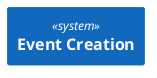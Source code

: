 @startuml SportRadar
!include <C4/C4_Container>
System(EventCreation, "Event Creation", $link="./container/index.puml")
@enduml